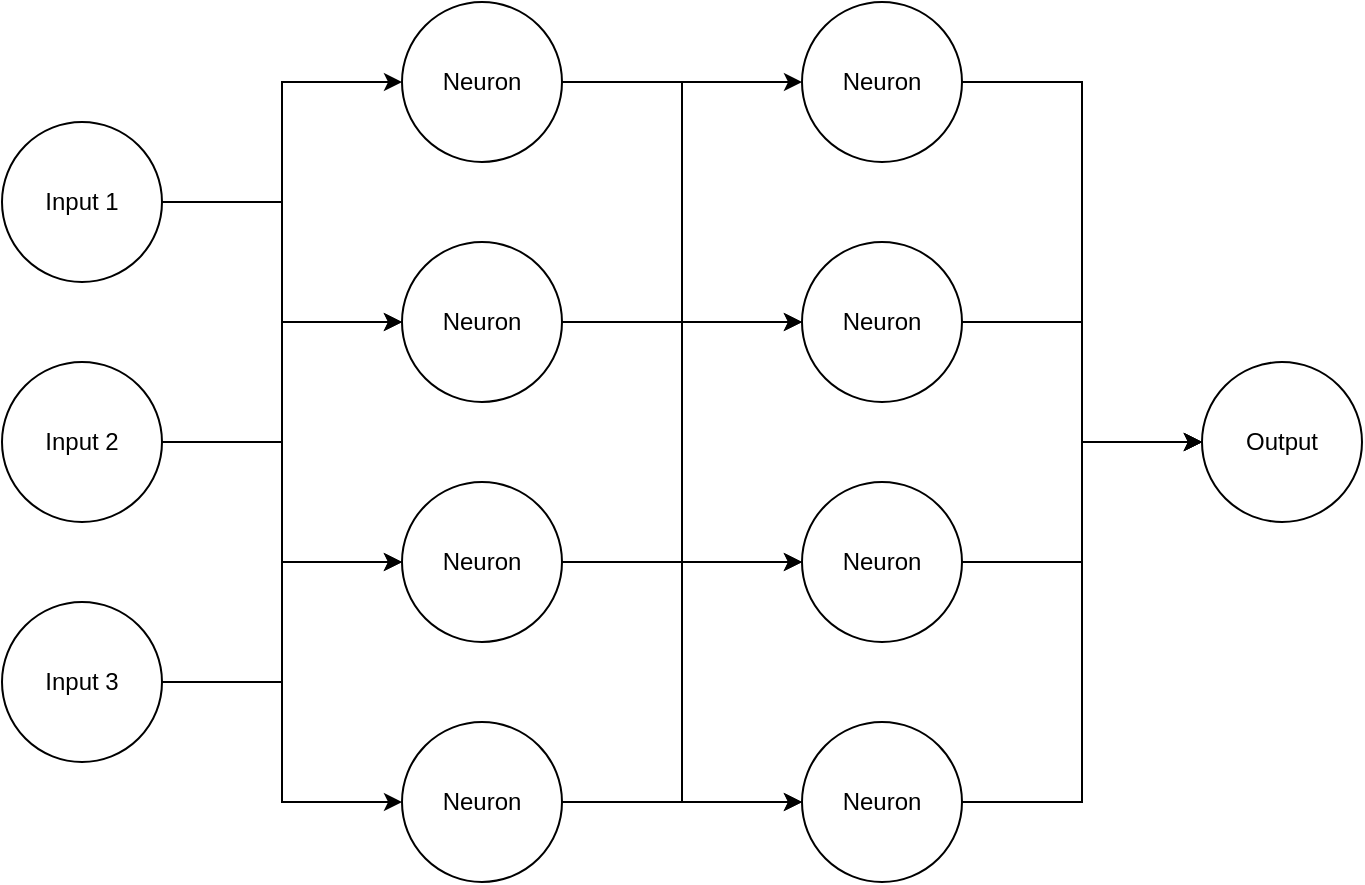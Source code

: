 <mxfile version="22.1.3" type="device">
  <diagram name="Seite-1" id="IRMZENF06gAAnBfSWrUN">
    <mxGraphModel dx="1426" dy="797" grid="1" gridSize="10" guides="1" tooltips="1" connect="1" arrows="1" fold="1" page="1" pageScale="1" pageWidth="827" pageHeight="1169" math="0" shadow="0">
      <root>
        <mxCell id="0" />
        <mxCell id="1" parent="0" />
        <mxCell id="cYdGsS3lGn15Iha0b1hu-13" style="edgeStyle=orthogonalEdgeStyle;rounded=0;orthogonalLoop=1;jettySize=auto;html=1;" edge="1" parent="1" source="cYdGsS3lGn15Iha0b1hu-1" target="cYdGsS3lGn15Iha0b1hu-4">
          <mxGeometry relative="1" as="geometry" />
        </mxCell>
        <mxCell id="cYdGsS3lGn15Iha0b1hu-14" style="edgeStyle=orthogonalEdgeStyle;rounded=0;orthogonalLoop=1;jettySize=auto;html=1;" edge="1" parent="1" source="cYdGsS3lGn15Iha0b1hu-1" target="cYdGsS3lGn15Iha0b1hu-5">
          <mxGeometry relative="1" as="geometry" />
        </mxCell>
        <mxCell id="cYdGsS3lGn15Iha0b1hu-15" style="edgeStyle=orthogonalEdgeStyle;rounded=0;orthogonalLoop=1;jettySize=auto;html=1;entryX=0;entryY=0.5;entryDx=0;entryDy=0;" edge="1" parent="1" source="cYdGsS3lGn15Iha0b1hu-1" target="cYdGsS3lGn15Iha0b1hu-6">
          <mxGeometry relative="1" as="geometry" />
        </mxCell>
        <mxCell id="cYdGsS3lGn15Iha0b1hu-16" style="edgeStyle=orthogonalEdgeStyle;rounded=0;orthogonalLoop=1;jettySize=auto;html=1;entryX=0;entryY=0.5;entryDx=0;entryDy=0;" edge="1" parent="1" source="cYdGsS3lGn15Iha0b1hu-1" target="cYdGsS3lGn15Iha0b1hu-7">
          <mxGeometry relative="1" as="geometry" />
        </mxCell>
        <mxCell id="cYdGsS3lGn15Iha0b1hu-1" value="Input 1" style="ellipse;whiteSpace=wrap;html=1;aspect=fixed;" vertex="1" parent="1">
          <mxGeometry x="80" y="160" width="80" height="80" as="geometry" />
        </mxCell>
        <mxCell id="cYdGsS3lGn15Iha0b1hu-24" style="edgeStyle=orthogonalEdgeStyle;rounded=0;orthogonalLoop=1;jettySize=auto;html=1;entryX=0;entryY=0.5;entryDx=0;entryDy=0;" edge="1" parent="1" source="cYdGsS3lGn15Iha0b1hu-2" target="cYdGsS3lGn15Iha0b1hu-5">
          <mxGeometry relative="1" as="geometry" />
        </mxCell>
        <mxCell id="cYdGsS3lGn15Iha0b1hu-2" value="Input 2" style="ellipse;whiteSpace=wrap;html=1;aspect=fixed;" vertex="1" parent="1">
          <mxGeometry x="80" y="280" width="80" height="80" as="geometry" />
        </mxCell>
        <mxCell id="cYdGsS3lGn15Iha0b1hu-25" style="edgeStyle=orthogonalEdgeStyle;rounded=0;orthogonalLoop=1;jettySize=auto;html=1;entryX=0;entryY=0.5;entryDx=0;entryDy=0;" edge="1" parent="1" source="cYdGsS3lGn15Iha0b1hu-3" target="cYdGsS3lGn15Iha0b1hu-6">
          <mxGeometry relative="1" as="geometry" />
        </mxCell>
        <mxCell id="cYdGsS3lGn15Iha0b1hu-3" value="Input 3" style="ellipse;whiteSpace=wrap;html=1;aspect=fixed;" vertex="1" parent="1">
          <mxGeometry x="80" y="400" width="80" height="80" as="geometry" />
        </mxCell>
        <mxCell id="cYdGsS3lGn15Iha0b1hu-17" style="edgeStyle=orthogonalEdgeStyle;rounded=0;orthogonalLoop=1;jettySize=auto;html=1;entryX=0;entryY=0.5;entryDx=0;entryDy=0;" edge="1" parent="1" source="cYdGsS3lGn15Iha0b1hu-4" target="cYdGsS3lGn15Iha0b1hu-8">
          <mxGeometry relative="1" as="geometry" />
        </mxCell>
        <mxCell id="cYdGsS3lGn15Iha0b1hu-18" style="edgeStyle=orthogonalEdgeStyle;rounded=0;orthogonalLoop=1;jettySize=auto;html=1;entryX=0;entryY=0.5;entryDx=0;entryDy=0;" edge="1" parent="1" source="cYdGsS3lGn15Iha0b1hu-4" target="cYdGsS3lGn15Iha0b1hu-9">
          <mxGeometry relative="1" as="geometry" />
        </mxCell>
        <mxCell id="cYdGsS3lGn15Iha0b1hu-19" style="edgeStyle=orthogonalEdgeStyle;rounded=0;orthogonalLoop=1;jettySize=auto;html=1;entryX=0;entryY=0.5;entryDx=0;entryDy=0;" edge="1" parent="1" source="cYdGsS3lGn15Iha0b1hu-4" target="cYdGsS3lGn15Iha0b1hu-10">
          <mxGeometry relative="1" as="geometry" />
        </mxCell>
        <mxCell id="cYdGsS3lGn15Iha0b1hu-20" style="edgeStyle=orthogonalEdgeStyle;rounded=0;orthogonalLoop=1;jettySize=auto;html=1;entryX=0;entryY=0.5;entryDx=0;entryDy=0;" edge="1" parent="1" source="cYdGsS3lGn15Iha0b1hu-4" target="cYdGsS3lGn15Iha0b1hu-11">
          <mxGeometry relative="1" as="geometry" />
        </mxCell>
        <mxCell id="cYdGsS3lGn15Iha0b1hu-4" value="Neuron" style="ellipse;whiteSpace=wrap;html=1;aspect=fixed;" vertex="1" parent="1">
          <mxGeometry x="280" y="100" width="80" height="80" as="geometry" />
        </mxCell>
        <mxCell id="cYdGsS3lGn15Iha0b1hu-21" style="edgeStyle=orthogonalEdgeStyle;rounded=0;orthogonalLoop=1;jettySize=auto;html=1;" edge="1" parent="1" source="cYdGsS3lGn15Iha0b1hu-5" target="cYdGsS3lGn15Iha0b1hu-9">
          <mxGeometry relative="1" as="geometry" />
        </mxCell>
        <mxCell id="cYdGsS3lGn15Iha0b1hu-5" value="Neuron" style="ellipse;whiteSpace=wrap;html=1;aspect=fixed;" vertex="1" parent="1">
          <mxGeometry x="280" y="220" width="80" height="80" as="geometry" />
        </mxCell>
        <mxCell id="cYdGsS3lGn15Iha0b1hu-22" style="edgeStyle=orthogonalEdgeStyle;rounded=0;orthogonalLoop=1;jettySize=auto;html=1;entryX=0;entryY=0.5;entryDx=0;entryDy=0;" edge="1" parent="1" source="cYdGsS3lGn15Iha0b1hu-6" target="cYdGsS3lGn15Iha0b1hu-10">
          <mxGeometry relative="1" as="geometry" />
        </mxCell>
        <mxCell id="cYdGsS3lGn15Iha0b1hu-6" value="Neuron" style="ellipse;whiteSpace=wrap;html=1;aspect=fixed;" vertex="1" parent="1">
          <mxGeometry x="280" y="340" width="80" height="80" as="geometry" />
        </mxCell>
        <mxCell id="cYdGsS3lGn15Iha0b1hu-23" style="edgeStyle=orthogonalEdgeStyle;rounded=0;orthogonalLoop=1;jettySize=auto;html=1;entryX=0;entryY=0.5;entryDx=0;entryDy=0;" edge="1" parent="1" source="cYdGsS3lGn15Iha0b1hu-7" target="cYdGsS3lGn15Iha0b1hu-11">
          <mxGeometry relative="1" as="geometry" />
        </mxCell>
        <mxCell id="cYdGsS3lGn15Iha0b1hu-7" value="Neuron" style="ellipse;whiteSpace=wrap;html=1;aspect=fixed;" vertex="1" parent="1">
          <mxGeometry x="280" y="460" width="80" height="80" as="geometry" />
        </mxCell>
        <mxCell id="cYdGsS3lGn15Iha0b1hu-26" style="edgeStyle=orthogonalEdgeStyle;rounded=0;orthogonalLoop=1;jettySize=auto;html=1;entryX=0;entryY=0.5;entryDx=0;entryDy=0;" edge="1" parent="1" source="cYdGsS3lGn15Iha0b1hu-8" target="cYdGsS3lGn15Iha0b1hu-12">
          <mxGeometry relative="1" as="geometry" />
        </mxCell>
        <mxCell id="cYdGsS3lGn15Iha0b1hu-8" value="Neuron" style="ellipse;whiteSpace=wrap;html=1;aspect=fixed;" vertex="1" parent="1">
          <mxGeometry x="480" y="100" width="80" height="80" as="geometry" />
        </mxCell>
        <mxCell id="cYdGsS3lGn15Iha0b1hu-27" style="edgeStyle=orthogonalEdgeStyle;rounded=0;orthogonalLoop=1;jettySize=auto;html=1;" edge="1" parent="1" source="cYdGsS3lGn15Iha0b1hu-9" target="cYdGsS3lGn15Iha0b1hu-12">
          <mxGeometry relative="1" as="geometry" />
        </mxCell>
        <mxCell id="cYdGsS3lGn15Iha0b1hu-9" value="Neuron" style="ellipse;whiteSpace=wrap;html=1;aspect=fixed;" vertex="1" parent="1">
          <mxGeometry x="480" y="220" width="80" height="80" as="geometry" />
        </mxCell>
        <mxCell id="cYdGsS3lGn15Iha0b1hu-29" style="edgeStyle=orthogonalEdgeStyle;rounded=0;orthogonalLoop=1;jettySize=auto;html=1;" edge="1" parent="1" source="cYdGsS3lGn15Iha0b1hu-10" target="cYdGsS3lGn15Iha0b1hu-12">
          <mxGeometry relative="1" as="geometry" />
        </mxCell>
        <mxCell id="cYdGsS3lGn15Iha0b1hu-10" value="Neuron" style="ellipse;whiteSpace=wrap;html=1;aspect=fixed;" vertex="1" parent="1">
          <mxGeometry x="480" y="340" width="80" height="80" as="geometry" />
        </mxCell>
        <mxCell id="cYdGsS3lGn15Iha0b1hu-31" style="edgeStyle=orthogonalEdgeStyle;rounded=0;orthogonalLoop=1;jettySize=auto;html=1;entryX=0;entryY=0.5;entryDx=0;entryDy=0;" edge="1" parent="1" source="cYdGsS3lGn15Iha0b1hu-11" target="cYdGsS3lGn15Iha0b1hu-12">
          <mxGeometry relative="1" as="geometry" />
        </mxCell>
        <mxCell id="cYdGsS3lGn15Iha0b1hu-11" value="Neuron" style="ellipse;whiteSpace=wrap;html=1;aspect=fixed;" vertex="1" parent="1">
          <mxGeometry x="480" y="460" width="80" height="80" as="geometry" />
        </mxCell>
        <mxCell id="cYdGsS3lGn15Iha0b1hu-12" value="Output" style="ellipse;whiteSpace=wrap;html=1;aspect=fixed;" vertex="1" parent="1">
          <mxGeometry x="680" y="280" width="80" height="80" as="geometry" />
        </mxCell>
      </root>
    </mxGraphModel>
  </diagram>
</mxfile>
